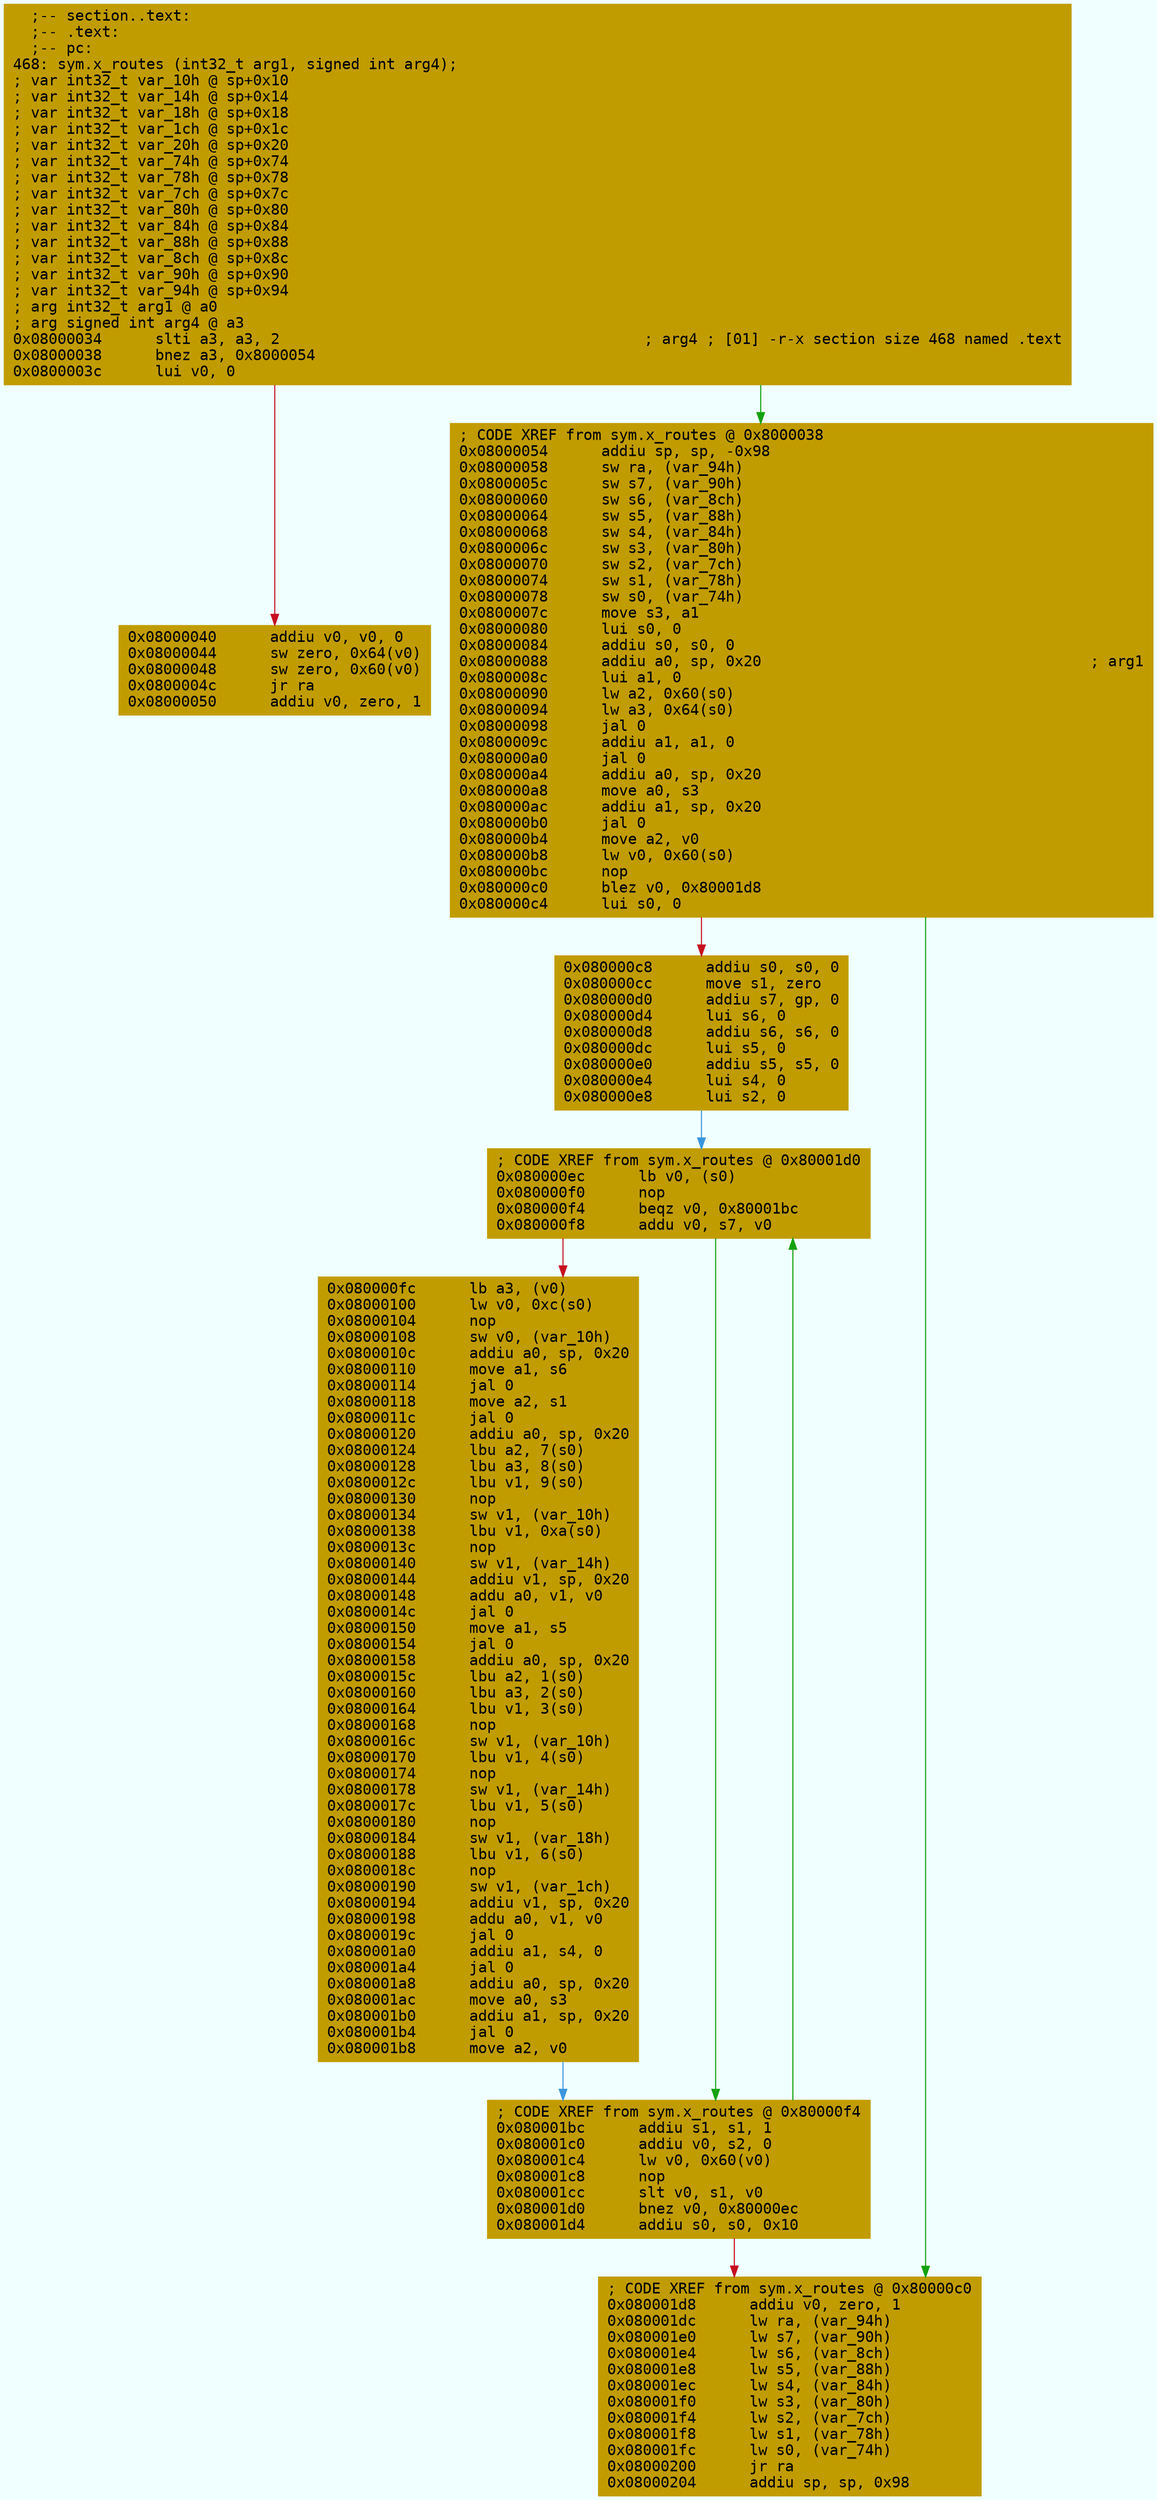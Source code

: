 digraph code {
	graph [bgcolor=azure fontsize=8 fontname="Courier" splines="ortho"];
	node [fillcolor=gray style=filled shape=box];
	edge [arrowhead="normal"];
	"0x08000034" [URL="sym.x_routes/0x08000034", fillcolor="#c19c00",color="#c19c00", fontname="Courier",label="  ;-- section..text:\l  ;-- .text:\l  ;-- pc:\l468: sym.x_routes (int32_t arg1, signed int arg4);\l; var int32_t var_10h @ sp+0x10\l; var int32_t var_14h @ sp+0x14\l; var int32_t var_18h @ sp+0x18\l; var int32_t var_1ch @ sp+0x1c\l; var int32_t var_20h @ sp+0x20\l; var int32_t var_74h @ sp+0x74\l; var int32_t var_78h @ sp+0x78\l; var int32_t var_7ch @ sp+0x7c\l; var int32_t var_80h @ sp+0x80\l; var int32_t var_84h @ sp+0x84\l; var int32_t var_88h @ sp+0x88\l; var int32_t var_8ch @ sp+0x8c\l; var int32_t var_90h @ sp+0x90\l; var int32_t var_94h @ sp+0x94\l; arg int32_t arg1 @ a0\l; arg signed int arg4 @ a3\l0x08000034      slti a3, a3, 2                                         ; arg4 ; [01] -r-x section size 468 named .text\l0x08000038      bnez a3, 0x8000054\l0x0800003c      lui v0, 0\l"]
	"0x08000040" [URL="sym.x_routes/0x08000040", fillcolor="#c19c00",color="#c19c00", fontname="Courier",label="0x08000040      addiu v0, v0, 0\l0x08000044      sw zero, 0x64(v0)\l0x08000048      sw zero, 0x60(v0)\l0x0800004c      jr ra\l0x08000050      addiu v0, zero, 1\l"]
	"0x08000054" [URL="sym.x_routes/0x08000054", fillcolor="#c19c00",color="#c19c00", fontname="Courier",label="; CODE XREF from sym.x_routes @ 0x8000038\l0x08000054      addiu sp, sp, -0x98\l0x08000058      sw ra, (var_94h)\l0x0800005c      sw s7, (var_90h)\l0x08000060      sw s6, (var_8ch)\l0x08000064      sw s5, (var_88h)\l0x08000068      sw s4, (var_84h)\l0x0800006c      sw s3, (var_80h)\l0x08000070      sw s2, (var_7ch)\l0x08000074      sw s1, (var_78h)\l0x08000078      sw s0, (var_74h)\l0x0800007c      move s3, a1\l0x08000080      lui s0, 0\l0x08000084      addiu s0, s0, 0\l0x08000088      addiu a0, sp, 0x20                                     ; arg1\l0x0800008c      lui a1, 0\l0x08000090      lw a2, 0x60(s0)\l0x08000094      lw a3, 0x64(s0)\l0x08000098      jal 0\l0x0800009c      addiu a1, a1, 0\l0x080000a0      jal 0\l0x080000a4      addiu a0, sp, 0x20\l0x080000a8      move a0, s3\l0x080000ac      addiu a1, sp, 0x20\l0x080000b0      jal 0\l0x080000b4      move a2, v0\l0x080000b8      lw v0, 0x60(s0)\l0x080000bc      nop\l0x080000c0      blez v0, 0x80001d8\l0x080000c4      lui s0, 0\l"]
	"0x080000c8" [URL="sym.x_routes/0x080000c8", fillcolor="#c19c00",color="#c19c00", fontname="Courier",label="0x080000c8      addiu s0, s0, 0\l0x080000cc      move s1, zero\l0x080000d0      addiu s7, gp, 0\l0x080000d4      lui s6, 0\l0x080000d8      addiu s6, s6, 0\l0x080000dc      lui s5, 0\l0x080000e0      addiu s5, s5, 0\l0x080000e4      lui s4, 0\l0x080000e8      lui s2, 0\l"]
	"0x080000ec" [URL="sym.x_routes/0x080000ec", fillcolor="#c19c00",color="#c19c00", fontname="Courier",label="; CODE XREF from sym.x_routes @ 0x80001d0\l0x080000ec      lb v0, (s0)\l0x080000f0      nop\l0x080000f4      beqz v0, 0x80001bc\l0x080000f8      addu v0, s7, v0\l"]
	"0x080000fc" [URL="sym.x_routes/0x080000fc", fillcolor="#c19c00",color="#c19c00", fontname="Courier",label="0x080000fc      lb a3, (v0)\l0x08000100      lw v0, 0xc(s0)\l0x08000104      nop\l0x08000108      sw v0, (var_10h)\l0x0800010c      addiu a0, sp, 0x20\l0x08000110      move a1, s6\l0x08000114      jal 0\l0x08000118      move a2, s1\l0x0800011c      jal 0\l0x08000120      addiu a0, sp, 0x20\l0x08000124      lbu a2, 7(s0)\l0x08000128      lbu a3, 8(s0)\l0x0800012c      lbu v1, 9(s0)\l0x08000130      nop\l0x08000134      sw v1, (var_10h)\l0x08000138      lbu v1, 0xa(s0)\l0x0800013c      nop\l0x08000140      sw v1, (var_14h)\l0x08000144      addiu v1, sp, 0x20\l0x08000148      addu a0, v1, v0\l0x0800014c      jal 0\l0x08000150      move a1, s5\l0x08000154      jal 0\l0x08000158      addiu a0, sp, 0x20\l0x0800015c      lbu a2, 1(s0)\l0x08000160      lbu a3, 2(s0)\l0x08000164      lbu v1, 3(s0)\l0x08000168      nop\l0x0800016c      sw v1, (var_10h)\l0x08000170      lbu v1, 4(s0)\l0x08000174      nop\l0x08000178      sw v1, (var_14h)\l0x0800017c      lbu v1, 5(s0)\l0x08000180      nop\l0x08000184      sw v1, (var_18h)\l0x08000188      lbu v1, 6(s0)\l0x0800018c      nop\l0x08000190      sw v1, (var_1ch)\l0x08000194      addiu v1, sp, 0x20\l0x08000198      addu a0, v1, v0\l0x0800019c      jal 0\l0x080001a0      addiu a1, s4, 0\l0x080001a4      jal 0\l0x080001a8      addiu a0, sp, 0x20\l0x080001ac      move a0, s3\l0x080001b0      addiu a1, sp, 0x20\l0x080001b4      jal 0\l0x080001b8      move a2, v0\l"]
	"0x080001bc" [URL="sym.x_routes/0x080001bc", fillcolor="#c19c00",color="#c19c00", fontname="Courier",label="; CODE XREF from sym.x_routes @ 0x80000f4\l0x080001bc      addiu s1, s1, 1\l0x080001c0      addiu v0, s2, 0\l0x080001c4      lw v0, 0x60(v0)\l0x080001c8      nop\l0x080001cc      slt v0, s1, v0\l0x080001d0      bnez v0, 0x80000ec\l0x080001d4      addiu s0, s0, 0x10\l"]
	"0x080001d8" [URL="sym.x_routes/0x080001d8", fillcolor="#c19c00",color="#c19c00", fontname="Courier",label="; CODE XREF from sym.x_routes @ 0x80000c0\l0x080001d8      addiu v0, zero, 1\l0x080001dc      lw ra, (var_94h)\l0x080001e0      lw s7, (var_90h)\l0x080001e4      lw s6, (var_8ch)\l0x080001e8      lw s5, (var_88h)\l0x080001ec      lw s4, (var_84h)\l0x080001f0      lw s3, (var_80h)\l0x080001f4      lw s2, (var_7ch)\l0x080001f8      lw s1, (var_78h)\l0x080001fc      lw s0, (var_74h)\l0x08000200      jr ra\l0x08000204      addiu sp, sp, 0x98\l"]
        "0x08000034" -> "0x08000054" [color="#13a10e"];
        "0x08000034" -> "0x08000040" [color="#c50f1f"];
        "0x08000054" -> "0x080001d8" [color="#13a10e"];
        "0x08000054" -> "0x080000c8" [color="#c50f1f"];
        "0x080000c8" -> "0x080000ec" [color="#3a96dd"];
        "0x080000ec" -> "0x080001bc" [color="#13a10e"];
        "0x080000ec" -> "0x080000fc" [color="#c50f1f"];
        "0x080000fc" -> "0x080001bc" [color="#3a96dd"];
        "0x080001bc" -> "0x080000ec" [color="#13a10e"];
        "0x080001bc" -> "0x080001d8" [color="#c50f1f"];
}
